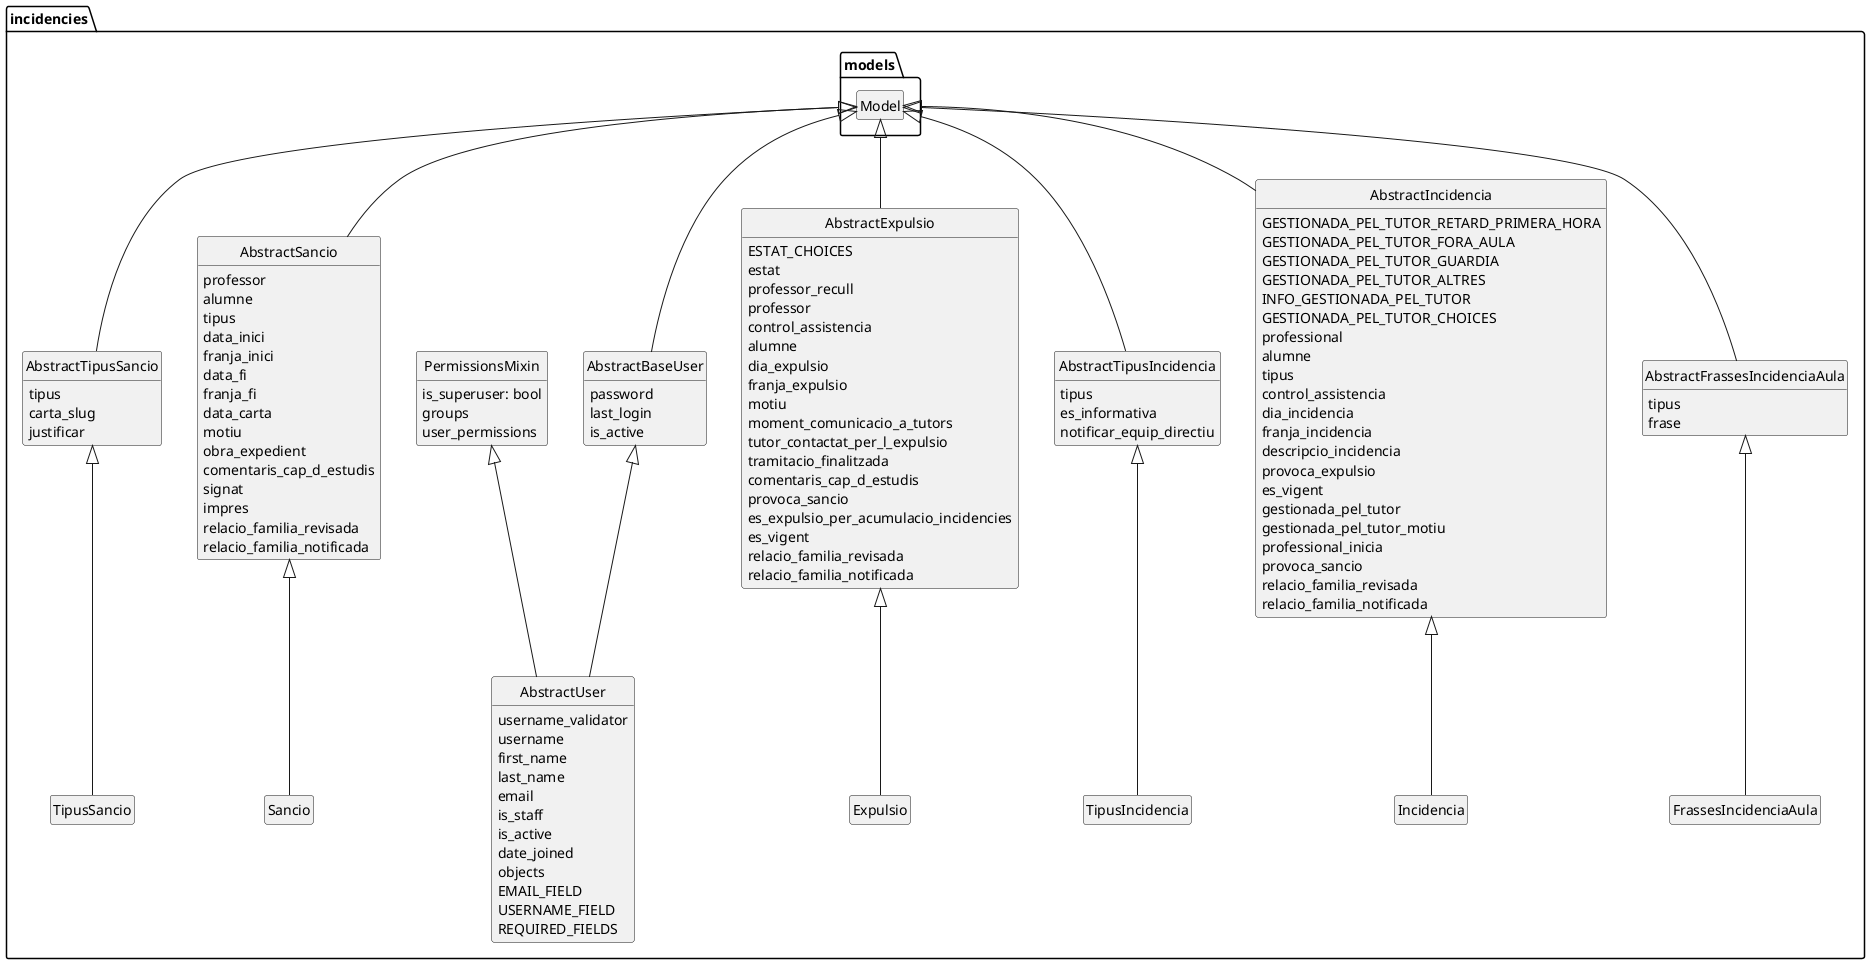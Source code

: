 @startuml

hide circle
hide empty members

package incidencies {
    class AbstractFrassesIncidenciaAula extends models.Model {
        tipus
        frase
    }
    class AbstractTipusSancio extends models.Model {
        tipus
        carta_slug
        justificar
    }
    class AbstractSancio extends models.Model {
        professor
        alumne
        tipus
        data_inici
        franja_inici
        data_fi
        franja_fi
        data_carta
        motiu
        obra_expedient
        comentaris_cap_d_estudis
        signat
        impres
        relacio_familia_revisada
        relacio_familia_notificada
    }
    class AbstractExpulsio extends models.Model {
        ESTAT_CHOICES
        estat
        professor_recull
        professor
        control_assistencia
        alumne
        dia_expulsio
        franja_expulsio
        motiu
        moment_comunicacio_a_tutors
        tutor_contactat_per_l_expulsio
        tramitacio_finalitzada
        comentaris_cap_d_estudis
        provoca_sancio
        es_expulsio_per_acumulacio_incidencies
        es_vigent
        relacio_familia_revisada
        relacio_familia_notificada
    }
    class AbstractTipusIncidencia extends models.Model {
        tipus
        es_informativa
        notificar_equip_directiu
    }
    class AbstractIncidencia extends models.Model {
        GESTIONADA_PEL_TUTOR_RETARD_PRIMERA_HORA
        GESTIONADA_PEL_TUTOR_FORA_AULA
        GESTIONADA_PEL_TUTOR_GUARDIA
        GESTIONADA_PEL_TUTOR_ALTRES
        INFO_GESTIONADA_PEL_TUTOR
        GESTIONADA_PEL_TUTOR_CHOICES
        professional
        alumne
        tipus
        control_assistencia
        dia_incidencia
        franja_incidencia
        descripcio_incidencia
        provoca_expulsio
        es_vigent
        gestionada_pel_tutor
        gestionada_pel_tutor_motiu
        professional_inicia
        provoca_sancio
        relacio_familia_revisada
        relacio_familia_notificada
    }

    class AbstractBaseUser extends models.Model {
        password
        last_login
        is_active
    }

    class PermissionsMixin {
        is_superuser: bool
        groups
        user_permissions
    }

    class AbstractUser extends AbstractBaseUser, PermissionsMixin {
        username_validator
        username
        first_name
        last_name
        email
        is_staff
        is_active
        date_joined
        objects
        EMAIL_FIELD
        USERNAME_FIELD
        REQUIRED_FIELDS
    }
    class FrassesIncidenciaAula extends AbstractFrassesIncidenciaAula
    class TipusSancio extends AbstractTipusSancio
    class Sancio extends AbstractSancio
    class Expulsio extends AbstractExpulsio
    class TipusIncidencia extends AbstractTipusIncidencia
    class Incidencia extends AbstractIncidencia
}
@enduml
